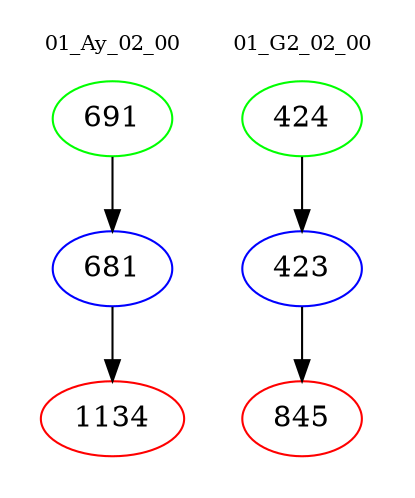 digraph{
subgraph cluster_0 {
color = white
label = "01_Ay_02_00";
fontsize=10;
T0_691 [label="691", color="green"]
T0_691 -> T0_681 [color="black"]
T0_681 [label="681", color="blue"]
T0_681 -> T0_1134 [color="black"]
T0_1134 [label="1134", color="red"]
}
subgraph cluster_1 {
color = white
label = "01_G2_02_00";
fontsize=10;
T1_424 [label="424", color="green"]
T1_424 -> T1_423 [color="black"]
T1_423 [label="423", color="blue"]
T1_423 -> T1_845 [color="black"]
T1_845 [label="845", color="red"]
}
}
